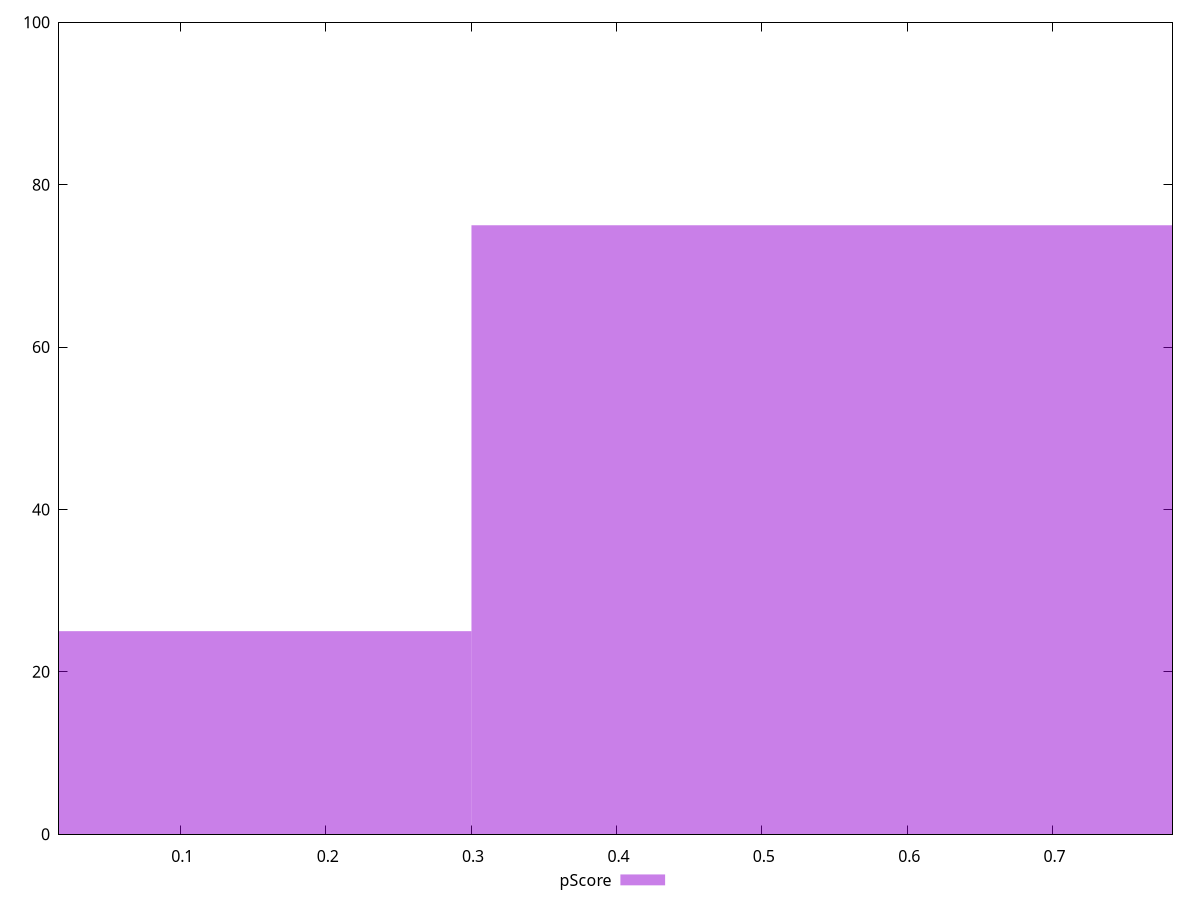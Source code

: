 reset

$pScore <<EOF
0.6005947478152963 75
0 25
EOF

set key outside below
set boxwidth 0.6005947478152963
set xrange [0.016574935878701902:0.7825259096986549]
set yrange [0:100]
set trange [0:100]
set style fill transparent solid 0.5 noborder
set terminal svg size 640, 490 enhanced background rgb 'white'
set output "report_00015_2021-02-09T16-11-33.973Z/first-cpu-idle/samples/pages+cached/pScore/histogram.svg"

plot $pScore title "pScore" with boxes

reset
